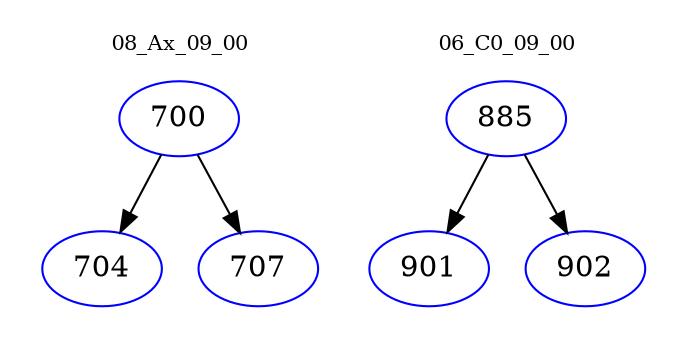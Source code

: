 digraph{
subgraph cluster_0 {
color = white
label = "08_Ax_09_00";
fontsize=10;
T0_700 [label="700", color="blue"]
T0_700 -> T0_704 [color="black"]
T0_704 [label="704", color="blue"]
T0_700 -> T0_707 [color="black"]
T0_707 [label="707", color="blue"]
}
subgraph cluster_1 {
color = white
label = "06_C0_09_00";
fontsize=10;
T1_885 [label="885", color="blue"]
T1_885 -> T1_901 [color="black"]
T1_901 [label="901", color="blue"]
T1_885 -> T1_902 [color="black"]
T1_902 [label="902", color="blue"]
}
}
